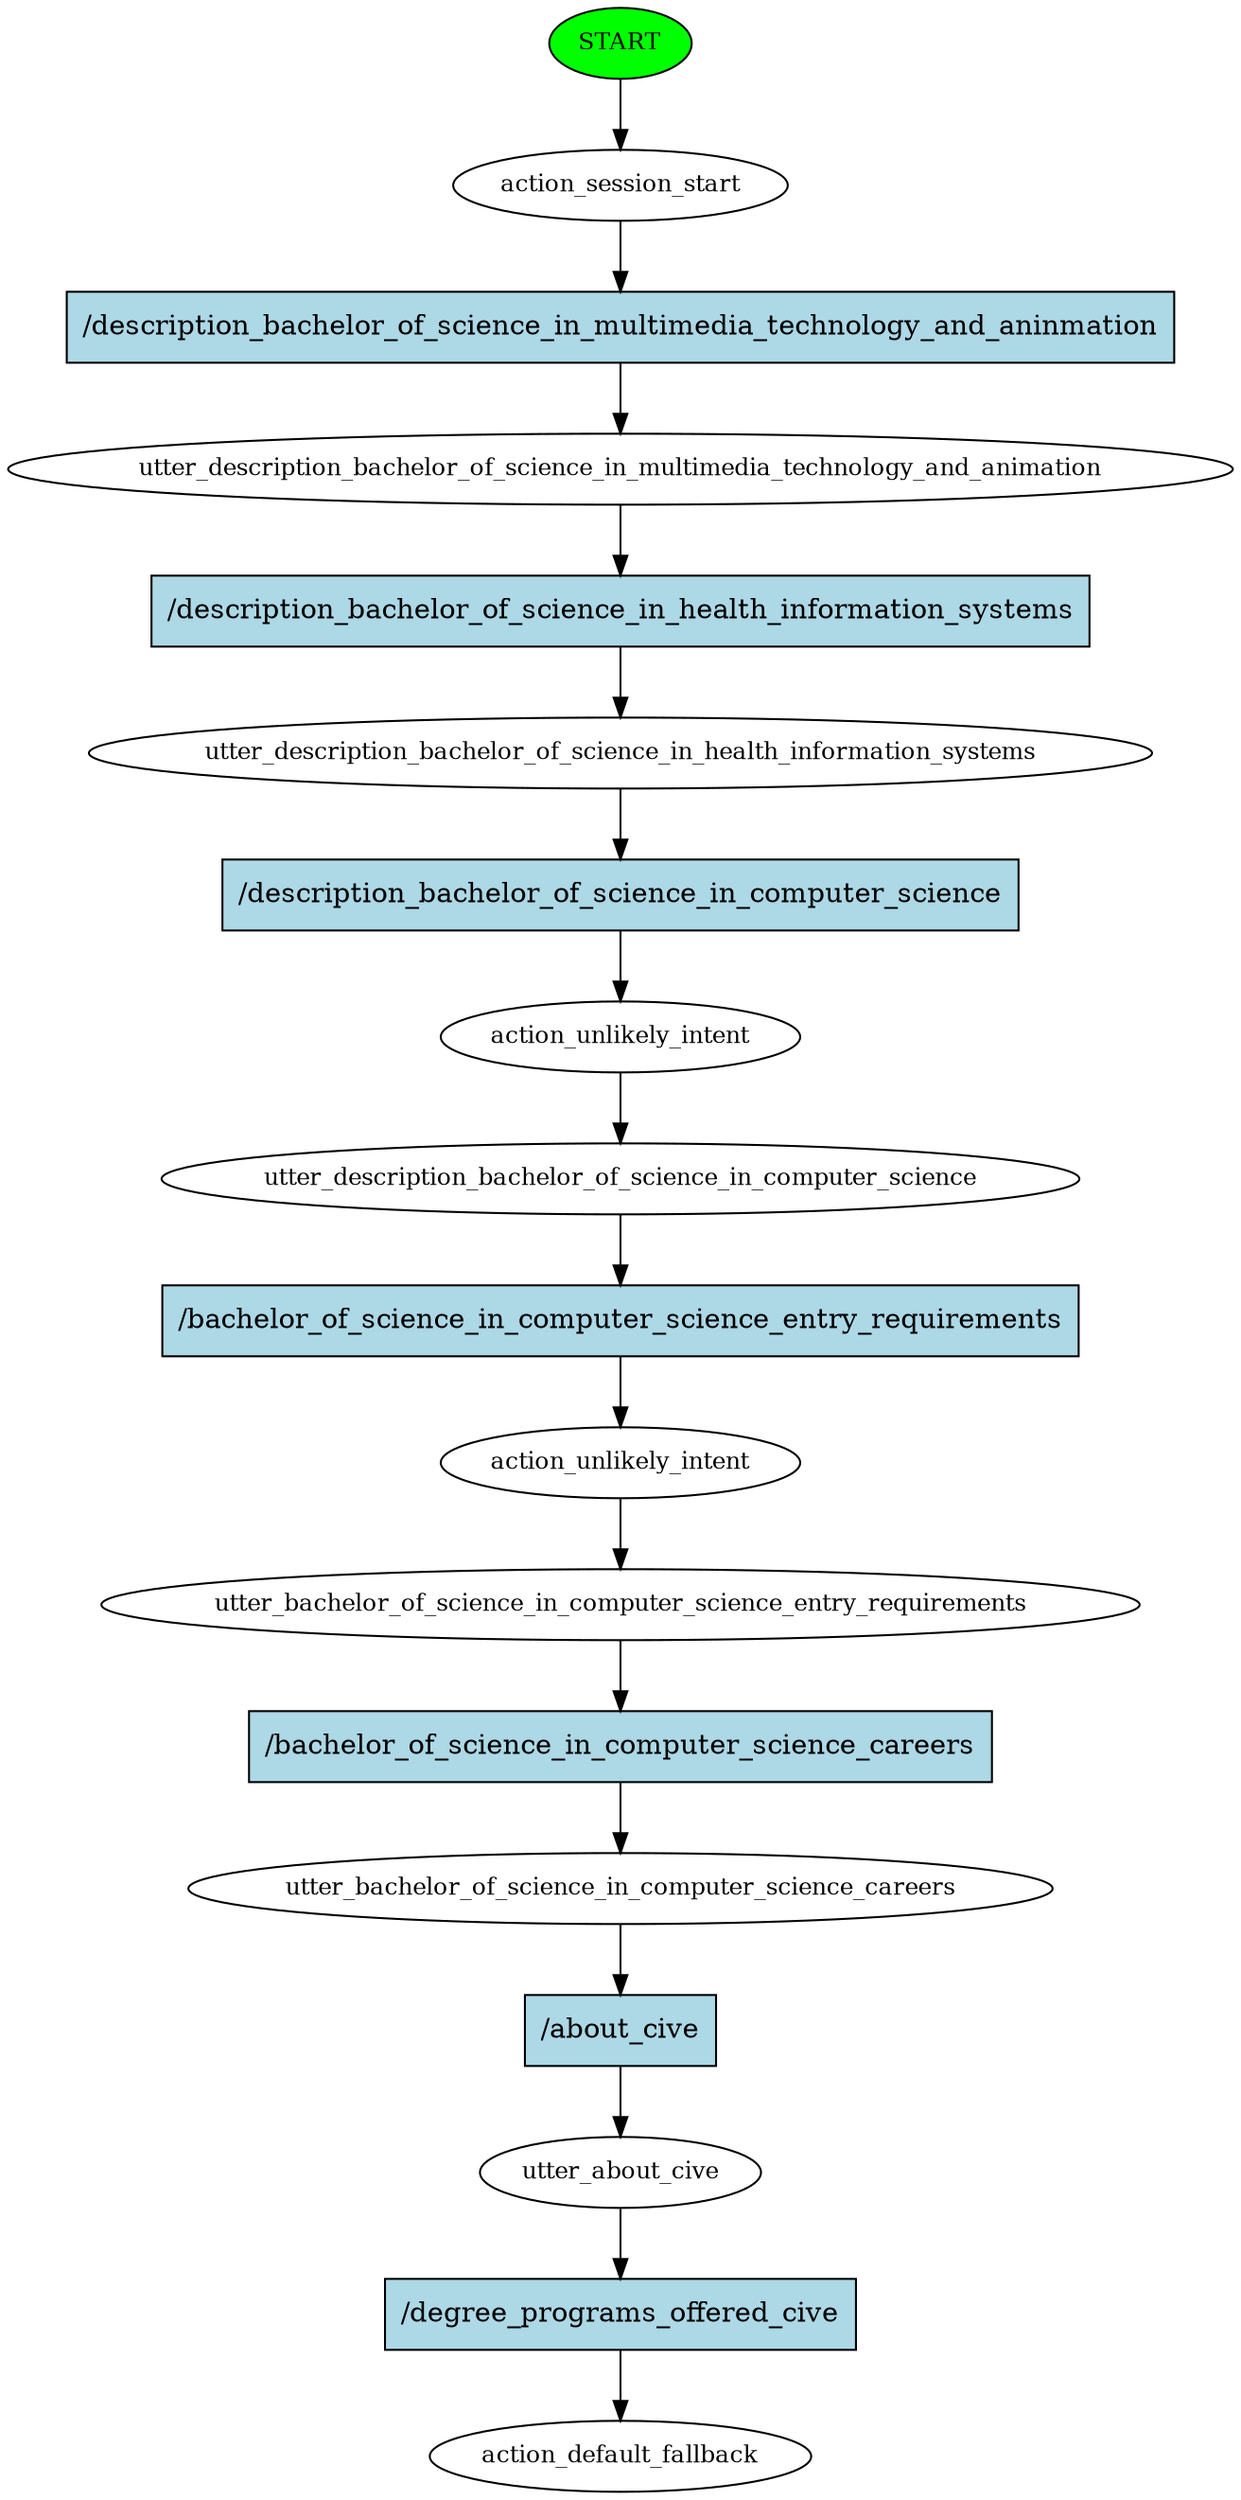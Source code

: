 digraph  {
0 [class="start active", fillcolor=green, fontsize=12, label=START, style=filled];
1 [class=active, fontsize=12, label=action_session_start];
2 [class=active, fontsize=12, label=utter_description_bachelor_of_science_in_multimedia_technology_and_animation];
3 [class=active, fontsize=12, label=utter_description_bachelor_of_science_in_health_information_systems];
4 [class=active, fontsize=12, label=action_unlikely_intent];
5 [class=active, fontsize=12, label=utter_description_bachelor_of_science_in_computer_science];
6 [class=active, fontsize=12, label=action_unlikely_intent];
7 [class=active, fontsize=12, label=utter_bachelor_of_science_in_computer_science_entry_requirements];
8 [class=active, fontsize=12, label=utter_bachelor_of_science_in_computer_science_careers];
9 [class=active, fontsize=12, label=utter_about_cive];
10 [class="dashed active", fontsize=12, label=action_default_fallback];
11 [class="intent active", fillcolor=lightblue, label="/description_bachelor_of_science_in_multimedia_technology_and_aninmation", shape=rect, style=filled];
12 [class="intent active", fillcolor=lightblue, label="/description_bachelor_of_science_in_health_information_systems", shape=rect, style=filled];
13 [class="intent active", fillcolor=lightblue, label="/description_bachelor_of_science_in_computer_science", shape=rect, style=filled];
14 [class="intent active", fillcolor=lightblue, label="/bachelor_of_science_in_computer_science_entry_requirements", shape=rect, style=filled];
15 [class="intent active", fillcolor=lightblue, label="/bachelor_of_science_in_computer_science_careers", shape=rect, style=filled];
16 [class="intent active", fillcolor=lightblue, label="/about_cive", shape=rect, style=filled];
17 [class="intent active", fillcolor=lightblue, label="/degree_programs_offered_cive", shape=rect, style=filled];
0 -> 1  [class=active, key=NONE, label=""];
1 -> 11  [class=active, key=0];
2 -> 12  [class=active, key=0];
3 -> 13  [class=active, key=0];
4 -> 5  [class=active, key=NONE, label=""];
5 -> 14  [class=active, key=0];
6 -> 7  [class=active, key=NONE, label=""];
7 -> 15  [class=active, key=0];
8 -> 16  [class=active, key=0];
9 -> 17  [class=active, key=0];
11 -> 2  [class=active, key=0];
12 -> 3  [class=active, key=0];
13 -> 4  [class=active, key=0];
14 -> 6  [class=active, key=0];
15 -> 8  [class=active, key=0];
16 -> 9  [class=active, key=0];
17 -> 10  [class=active, key=0];
}
